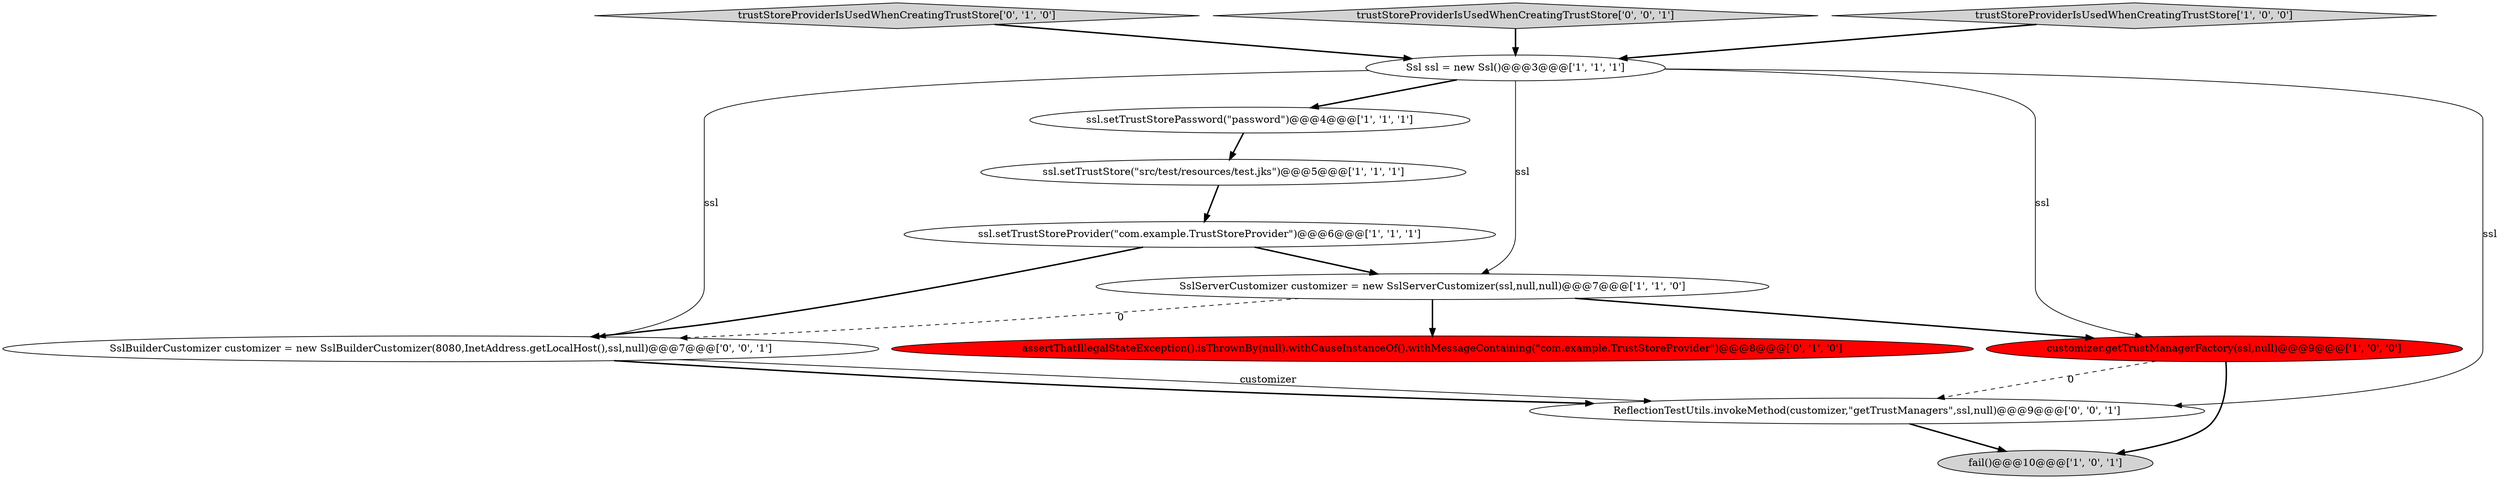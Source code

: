 digraph {
9 [style = filled, label = "assertThatIllegalStateException().isThrownBy(null).withCauseInstanceOf().withMessageContaining(\"com.example.TrustStoreProvider\")@@@8@@@['0', '1', '0']", fillcolor = red, shape = ellipse image = "AAA1AAABBB2BBB"];
8 [style = filled, label = "trustStoreProviderIsUsedWhenCreatingTrustStore['0', '1', '0']", fillcolor = lightgray, shape = diamond image = "AAA0AAABBB2BBB"];
11 [style = filled, label = "trustStoreProviderIsUsedWhenCreatingTrustStore['0', '0', '1']", fillcolor = lightgray, shape = diamond image = "AAA0AAABBB3BBB"];
2 [style = filled, label = "ssl.setTrustStore(\"src/test/resources/test.jks\")@@@5@@@['1', '1', '1']", fillcolor = white, shape = ellipse image = "AAA0AAABBB1BBB"];
4 [style = filled, label = "customizer.getTrustManagerFactory(ssl,null)@@@9@@@['1', '0', '0']", fillcolor = red, shape = ellipse image = "AAA1AAABBB1BBB"];
3 [style = filled, label = "Ssl ssl = new Ssl()@@@3@@@['1', '1', '1']", fillcolor = white, shape = ellipse image = "AAA0AAABBB1BBB"];
6 [style = filled, label = "ssl.setTrustStorePassword(\"password\")@@@4@@@['1', '1', '1']", fillcolor = white, shape = ellipse image = "AAA0AAABBB1BBB"];
7 [style = filled, label = "trustStoreProviderIsUsedWhenCreatingTrustStore['1', '0', '0']", fillcolor = lightgray, shape = diamond image = "AAA0AAABBB1BBB"];
5 [style = filled, label = "fail()@@@10@@@['1', '0', '1']", fillcolor = lightgray, shape = ellipse image = "AAA0AAABBB1BBB"];
12 [style = filled, label = "ReflectionTestUtils.invokeMethod(customizer,\"getTrustManagers\",ssl,null)@@@9@@@['0', '0', '1']", fillcolor = white, shape = ellipse image = "AAA0AAABBB3BBB"];
1 [style = filled, label = "SslServerCustomizer customizer = new SslServerCustomizer(ssl,null,null)@@@7@@@['1', '1', '0']", fillcolor = white, shape = ellipse image = "AAA0AAABBB1BBB"];
10 [style = filled, label = "SslBuilderCustomizer customizer = new SslBuilderCustomizer(8080,InetAddress.getLocalHost(),ssl,null)@@@7@@@['0', '0', '1']", fillcolor = white, shape = ellipse image = "AAA0AAABBB3BBB"];
0 [style = filled, label = "ssl.setTrustStoreProvider(\"com.example.TrustStoreProvider\")@@@6@@@['1', '1', '1']", fillcolor = white, shape = ellipse image = "AAA0AAABBB1BBB"];
3->10 [style = solid, label="ssl"];
3->6 [style = bold, label=""];
1->4 [style = bold, label=""];
0->10 [style = bold, label=""];
2->0 [style = bold, label=""];
10->12 [style = solid, label="customizer"];
3->4 [style = solid, label="ssl"];
1->10 [style = dashed, label="0"];
12->5 [style = bold, label=""];
3->1 [style = solid, label="ssl"];
11->3 [style = bold, label=""];
3->12 [style = solid, label="ssl"];
10->12 [style = bold, label=""];
4->5 [style = bold, label=""];
0->1 [style = bold, label=""];
7->3 [style = bold, label=""];
1->9 [style = bold, label=""];
4->12 [style = dashed, label="0"];
8->3 [style = bold, label=""];
6->2 [style = bold, label=""];
}
